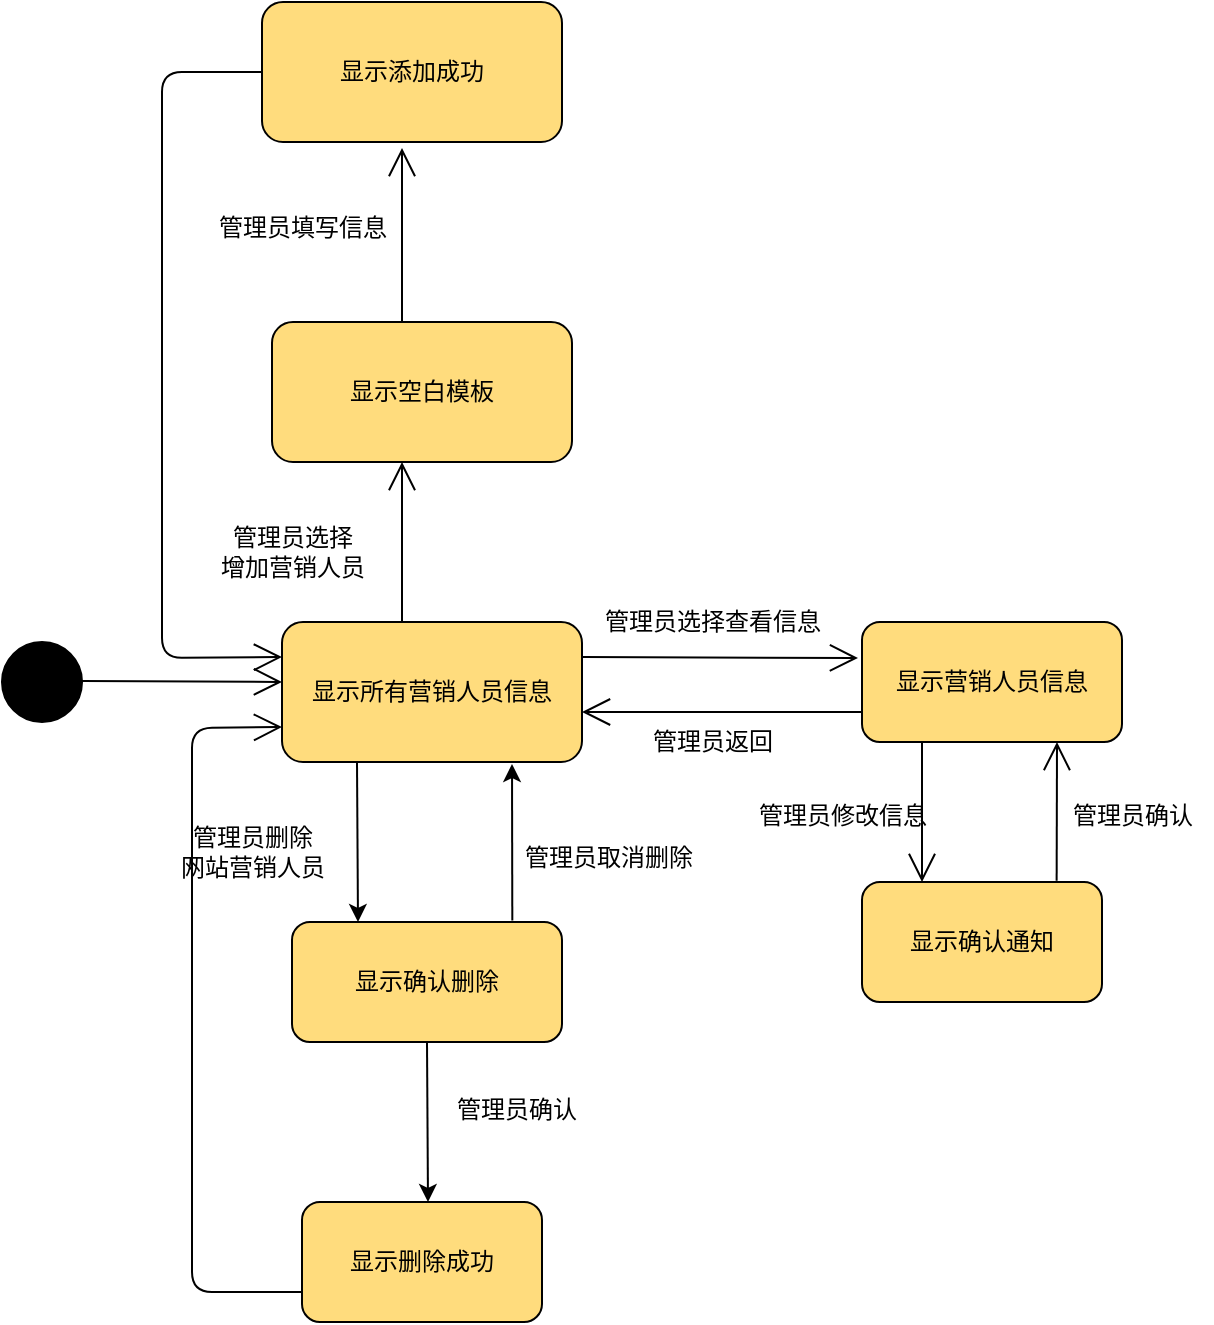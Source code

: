 <mxfile version="12.9.3" type="device"><diagram id="FLzn3KhXHIi4qaFA13mN" name="第 1 页"><mxGraphModel dx="768" dy="1661" grid="1" gridSize="10" guides="1" tooltips="1" connect="1" arrows="1" fold="1" page="1" pageScale="1" pageWidth="827" pageHeight="1169" math="0" shadow="0"><root><mxCell id="0"/><mxCell id="1" parent="0"/><mxCell id="jYJnbXXgmVYuKTnlVcp7-1" value="" style="ellipse;whiteSpace=wrap;html=1;aspect=fixed;fillColor=#000000;" parent="1" vertex="1"><mxGeometry x="40" y="-270" width="40" height="40" as="geometry"/></mxCell><mxCell id="jYJnbXXgmVYuKTnlVcp7-2" value="显示所有营销人员信息" style="rounded=1;whiteSpace=wrap;html=1;fillColor=#FFDC7D;" parent="1" vertex="1"><mxGeometry x="180" y="-280" width="150" height="70" as="geometry"/></mxCell><mxCell id="jYJnbXXgmVYuKTnlVcp7-3" value="显示营销人员信息" style="rounded=1;whiteSpace=wrap;html=1;fillColor=#FFDC7D;" parent="1" vertex="1"><mxGeometry x="470" y="-280" width="130" height="60" as="geometry"/></mxCell><mxCell id="jYJnbXXgmVYuKTnlVcp7-4" value="显示确认通知" style="rounded=1;whiteSpace=wrap;html=1;fillColor=#FFDC7D;" parent="1" vertex="1"><mxGeometry x="470" y="-150" width="120" height="60" as="geometry"/></mxCell><mxCell id="jYJnbXXgmVYuKTnlVcp7-5" value="" style="endArrow=open;endFill=1;endSize=12;html=1;exitX=1;exitY=0.25;exitDx=0;exitDy=0;" parent="1" source="jYJnbXXgmVYuKTnlVcp7-2" edge="1"><mxGeometry width="160" relative="1" as="geometry"><mxPoint x="340" y="-260.5" as="sourcePoint"/><mxPoint x="468" y="-262" as="targetPoint"/></mxGeometry></mxCell><mxCell id="jYJnbXXgmVYuKTnlVcp7-6" value="管理员选择查看信息" style="text;html=1;align=center;verticalAlign=middle;resizable=0;points=[];autosize=1;" parent="1" vertex="1"><mxGeometry x="335" y="-290" width="120" height="20" as="geometry"/></mxCell><mxCell id="jYJnbXXgmVYuKTnlVcp7-7" value="" style="endArrow=open;endFill=1;endSize=12;html=1;entryX=0.25;entryY=0;entryDx=0;entryDy=0;" parent="1" target="jYJnbXXgmVYuKTnlVcp7-4" edge="1"><mxGeometry width="160" relative="1" as="geometry"><mxPoint x="500" y="-220" as="sourcePoint"/><mxPoint x="460" y="-200" as="targetPoint"/></mxGeometry></mxCell><mxCell id="jYJnbXXgmVYuKTnlVcp7-8" value="" style="endArrow=open;endFill=1;endSize=12;html=1;entryX=0.75;entryY=1;entryDx=0;entryDy=0;exitX=0.811;exitY=-0.011;exitDx=0;exitDy=0;exitPerimeter=0;" parent="1" source="jYJnbXXgmVYuKTnlVcp7-4" target="jYJnbXXgmVYuKTnlVcp7-3" edge="1"><mxGeometry width="160" relative="1" as="geometry"><mxPoint x="560" y="-160" as="sourcePoint"/><mxPoint x="470" y="-240" as="targetPoint"/></mxGeometry></mxCell><mxCell id="jYJnbXXgmVYuKTnlVcp7-9" value="管理员修改信息" style="text;html=1;align=center;verticalAlign=middle;resizable=0;points=[];autosize=1;" parent="1" vertex="1"><mxGeometry x="410" y="-193" width="100" height="20" as="geometry"/></mxCell><mxCell id="jYJnbXXgmVYuKTnlVcp7-10" value="管理员确认" style="text;html=1;align=center;verticalAlign=middle;resizable=0;points=[];autosize=1;" parent="1" vertex="1"><mxGeometry x="565" y="-193" width="80" height="20" as="geometry"/></mxCell><mxCell id="jYJnbXXgmVYuKTnlVcp7-11" value="" style="endArrow=open;endFill=1;endSize=12;html=1;exitX=0;exitY=0.75;exitDx=0;exitDy=0;" parent="1" source="jYJnbXXgmVYuKTnlVcp7-3" edge="1"><mxGeometry width="160" relative="1" as="geometry"><mxPoint x="310" y="-240" as="sourcePoint"/><mxPoint x="330" y="-235" as="targetPoint"/></mxGeometry></mxCell><mxCell id="jYJnbXXgmVYuKTnlVcp7-12" value="管理员返回" style="text;html=1;align=center;verticalAlign=middle;resizable=0;points=[];autosize=1;" parent="1" vertex="1"><mxGeometry x="355" y="-230" width="80" height="20" as="geometry"/></mxCell><mxCell id="jYJnbXXgmVYuKTnlVcp7-13" value="" style="endArrow=open;endFill=1;endSize=12;html=1;" parent="1" edge="1"><mxGeometry width="160" relative="1" as="geometry"><mxPoint x="80" y="-250.5" as="sourcePoint"/><mxPoint x="180" y="-250" as="targetPoint"/></mxGeometry></mxCell><mxCell id="jYJnbXXgmVYuKTnlVcp7-14" value="显示空白模板" style="rounded=1;whiteSpace=wrap;html=1;fillColor=#FFDC7D;" parent="1" vertex="1"><mxGeometry x="175" y="-430" width="150" height="70" as="geometry"/></mxCell><mxCell id="jYJnbXXgmVYuKTnlVcp7-15" value="管理员选择&lt;br&gt;增加营销人员" style="text;html=1;align=center;verticalAlign=middle;resizable=0;points=[];autosize=1;" parent="1" vertex="1"><mxGeometry x="140" y="-330" width="90" height="30" as="geometry"/></mxCell><mxCell id="jYJnbXXgmVYuKTnlVcp7-16" value="" style="endArrow=open;endFill=1;endSize=12;html=1;" parent="1" edge="1"><mxGeometry width="160" relative="1" as="geometry"><mxPoint x="240" y="-430" as="sourcePoint"/><mxPoint x="240" y="-517" as="targetPoint"/><Array as="points"/></mxGeometry></mxCell><mxCell id="jYJnbXXgmVYuKTnlVcp7-17" value="" style="endArrow=open;endFill=1;endSize=12;html=1;" parent="1" edge="1"><mxGeometry width="160" relative="1" as="geometry"><mxPoint x="240" y="-280" as="sourcePoint"/><mxPoint x="240" y="-360" as="targetPoint"/></mxGeometry></mxCell><mxCell id="jYJnbXXgmVYuKTnlVcp7-18" value="管理员填写信息" style="text;html=1;align=center;verticalAlign=middle;resizable=0;points=[];autosize=1;" parent="1" vertex="1"><mxGeometry x="140" y="-487" width="100" height="20" as="geometry"/></mxCell><mxCell id="jYJnbXXgmVYuKTnlVcp7-19" value="显示添加成功" style="rounded=1;whiteSpace=wrap;html=1;fillColor=#FFDC7D;" parent="1" vertex="1"><mxGeometry x="170" y="-590" width="150" height="70" as="geometry"/></mxCell><mxCell id="jYJnbXXgmVYuKTnlVcp7-20" value="" style="endArrow=open;endFill=1;endSize=12;html=1;exitX=0;exitY=0.5;exitDx=0;exitDy=0;entryX=0;entryY=0.25;entryDx=0;entryDy=0;" parent="1" source="jYJnbXXgmVYuKTnlVcp7-19" target="jYJnbXXgmVYuKTnlVcp7-2" edge="1"><mxGeometry width="160" relative="1" as="geometry"><mxPoint x="320" y="-350" as="sourcePoint"/><mxPoint x="120" y="-280" as="targetPoint"/><Array as="points"><mxPoint x="120" y="-555"/><mxPoint x="120" y="-310"/><mxPoint x="120" y="-262"/></Array></mxGeometry></mxCell><mxCell id="sbsAQ2u-pQRTUOY8q3m5-2" value="管理员删除&lt;br&gt;网站营销人员" style="text;html=1;align=center;verticalAlign=middle;resizable=0;points=[];autosize=1;" vertex="1" parent="1"><mxGeometry x="120" y="-180" width="90" height="30" as="geometry"/></mxCell><mxCell id="sbsAQ2u-pQRTUOY8q3m5-5" value="" style="endArrow=classic;html=1;exitX=0.25;exitY=1;exitDx=0;exitDy=0;" edge="1" parent="1" source="jYJnbXXgmVYuKTnlVcp7-2"><mxGeometry width="50" height="50" relative="1" as="geometry"><mxPoint x="370" y="-320" as="sourcePoint"/><mxPoint x="218" y="-130" as="targetPoint"/></mxGeometry></mxCell><mxCell id="sbsAQ2u-pQRTUOY8q3m5-6" value="" style="endArrow=classic;html=1;exitX=0.816;exitY=-0.013;exitDx=0;exitDy=0;exitPerimeter=0;" edge="1" parent="1" source="sbsAQ2u-pQRTUOY8q3m5-7"><mxGeometry width="50" height="50" relative="1" as="geometry"><mxPoint x="293" y="-140" as="sourcePoint"/><mxPoint x="295" y="-209" as="targetPoint"/></mxGeometry></mxCell><mxCell id="sbsAQ2u-pQRTUOY8q3m5-7" value="显示确认删除" style="rounded=1;whiteSpace=wrap;html=1;fillColor=#FFDC7D;" vertex="1" parent="1"><mxGeometry x="185" y="-130" width="135" height="60" as="geometry"/></mxCell><mxCell id="sbsAQ2u-pQRTUOY8q3m5-8" value="管理员取消删除" style="text;html=1;align=center;verticalAlign=middle;resizable=0;points=[];autosize=1;" vertex="1" parent="1"><mxGeometry x="293" y="-172" width="100" height="20" as="geometry"/></mxCell><mxCell id="sbsAQ2u-pQRTUOY8q3m5-9" value="" style="endArrow=classic;html=1;exitX=0.5;exitY=1;exitDx=0;exitDy=0;" edge="1" parent="1" source="sbsAQ2u-pQRTUOY8q3m5-7"><mxGeometry width="50" height="50" relative="1" as="geometry"><mxPoint x="370" y="10" as="sourcePoint"/><mxPoint x="253" y="10" as="targetPoint"/></mxGeometry></mxCell><mxCell id="sbsAQ2u-pQRTUOY8q3m5-10" value="显示删除成功" style="rounded=1;whiteSpace=wrap;html=1;fillColor=#FFDC7D;" vertex="1" parent="1"><mxGeometry x="190" y="10" width="120" height="60" as="geometry"/></mxCell><mxCell id="sbsAQ2u-pQRTUOY8q3m5-11" value="管理员确认" style="text;html=1;align=center;verticalAlign=middle;resizable=0;points=[];autosize=1;" vertex="1" parent="1"><mxGeometry x="257" y="-46" width="80" height="20" as="geometry"/></mxCell><mxCell id="sbsAQ2u-pQRTUOY8q3m5-12" value="" style="endArrow=open;endFill=1;endSize=12;html=1;exitX=0;exitY=0.75;exitDx=0;exitDy=0;entryX=0;entryY=0.75;entryDx=0;entryDy=0;" edge="1" parent="1" source="sbsAQ2u-pQRTUOY8q3m5-10" target="jYJnbXXgmVYuKTnlVcp7-2"><mxGeometry width="160" relative="1" as="geometry"><mxPoint x="185" y="200" as="sourcePoint"/><mxPoint x="195" y="492.5" as="targetPoint"/><Array as="points"><mxPoint x="135" y="55"/><mxPoint x="135" y="-227"/></Array></mxGeometry></mxCell></root></mxGraphModel></diagram></mxfile>
